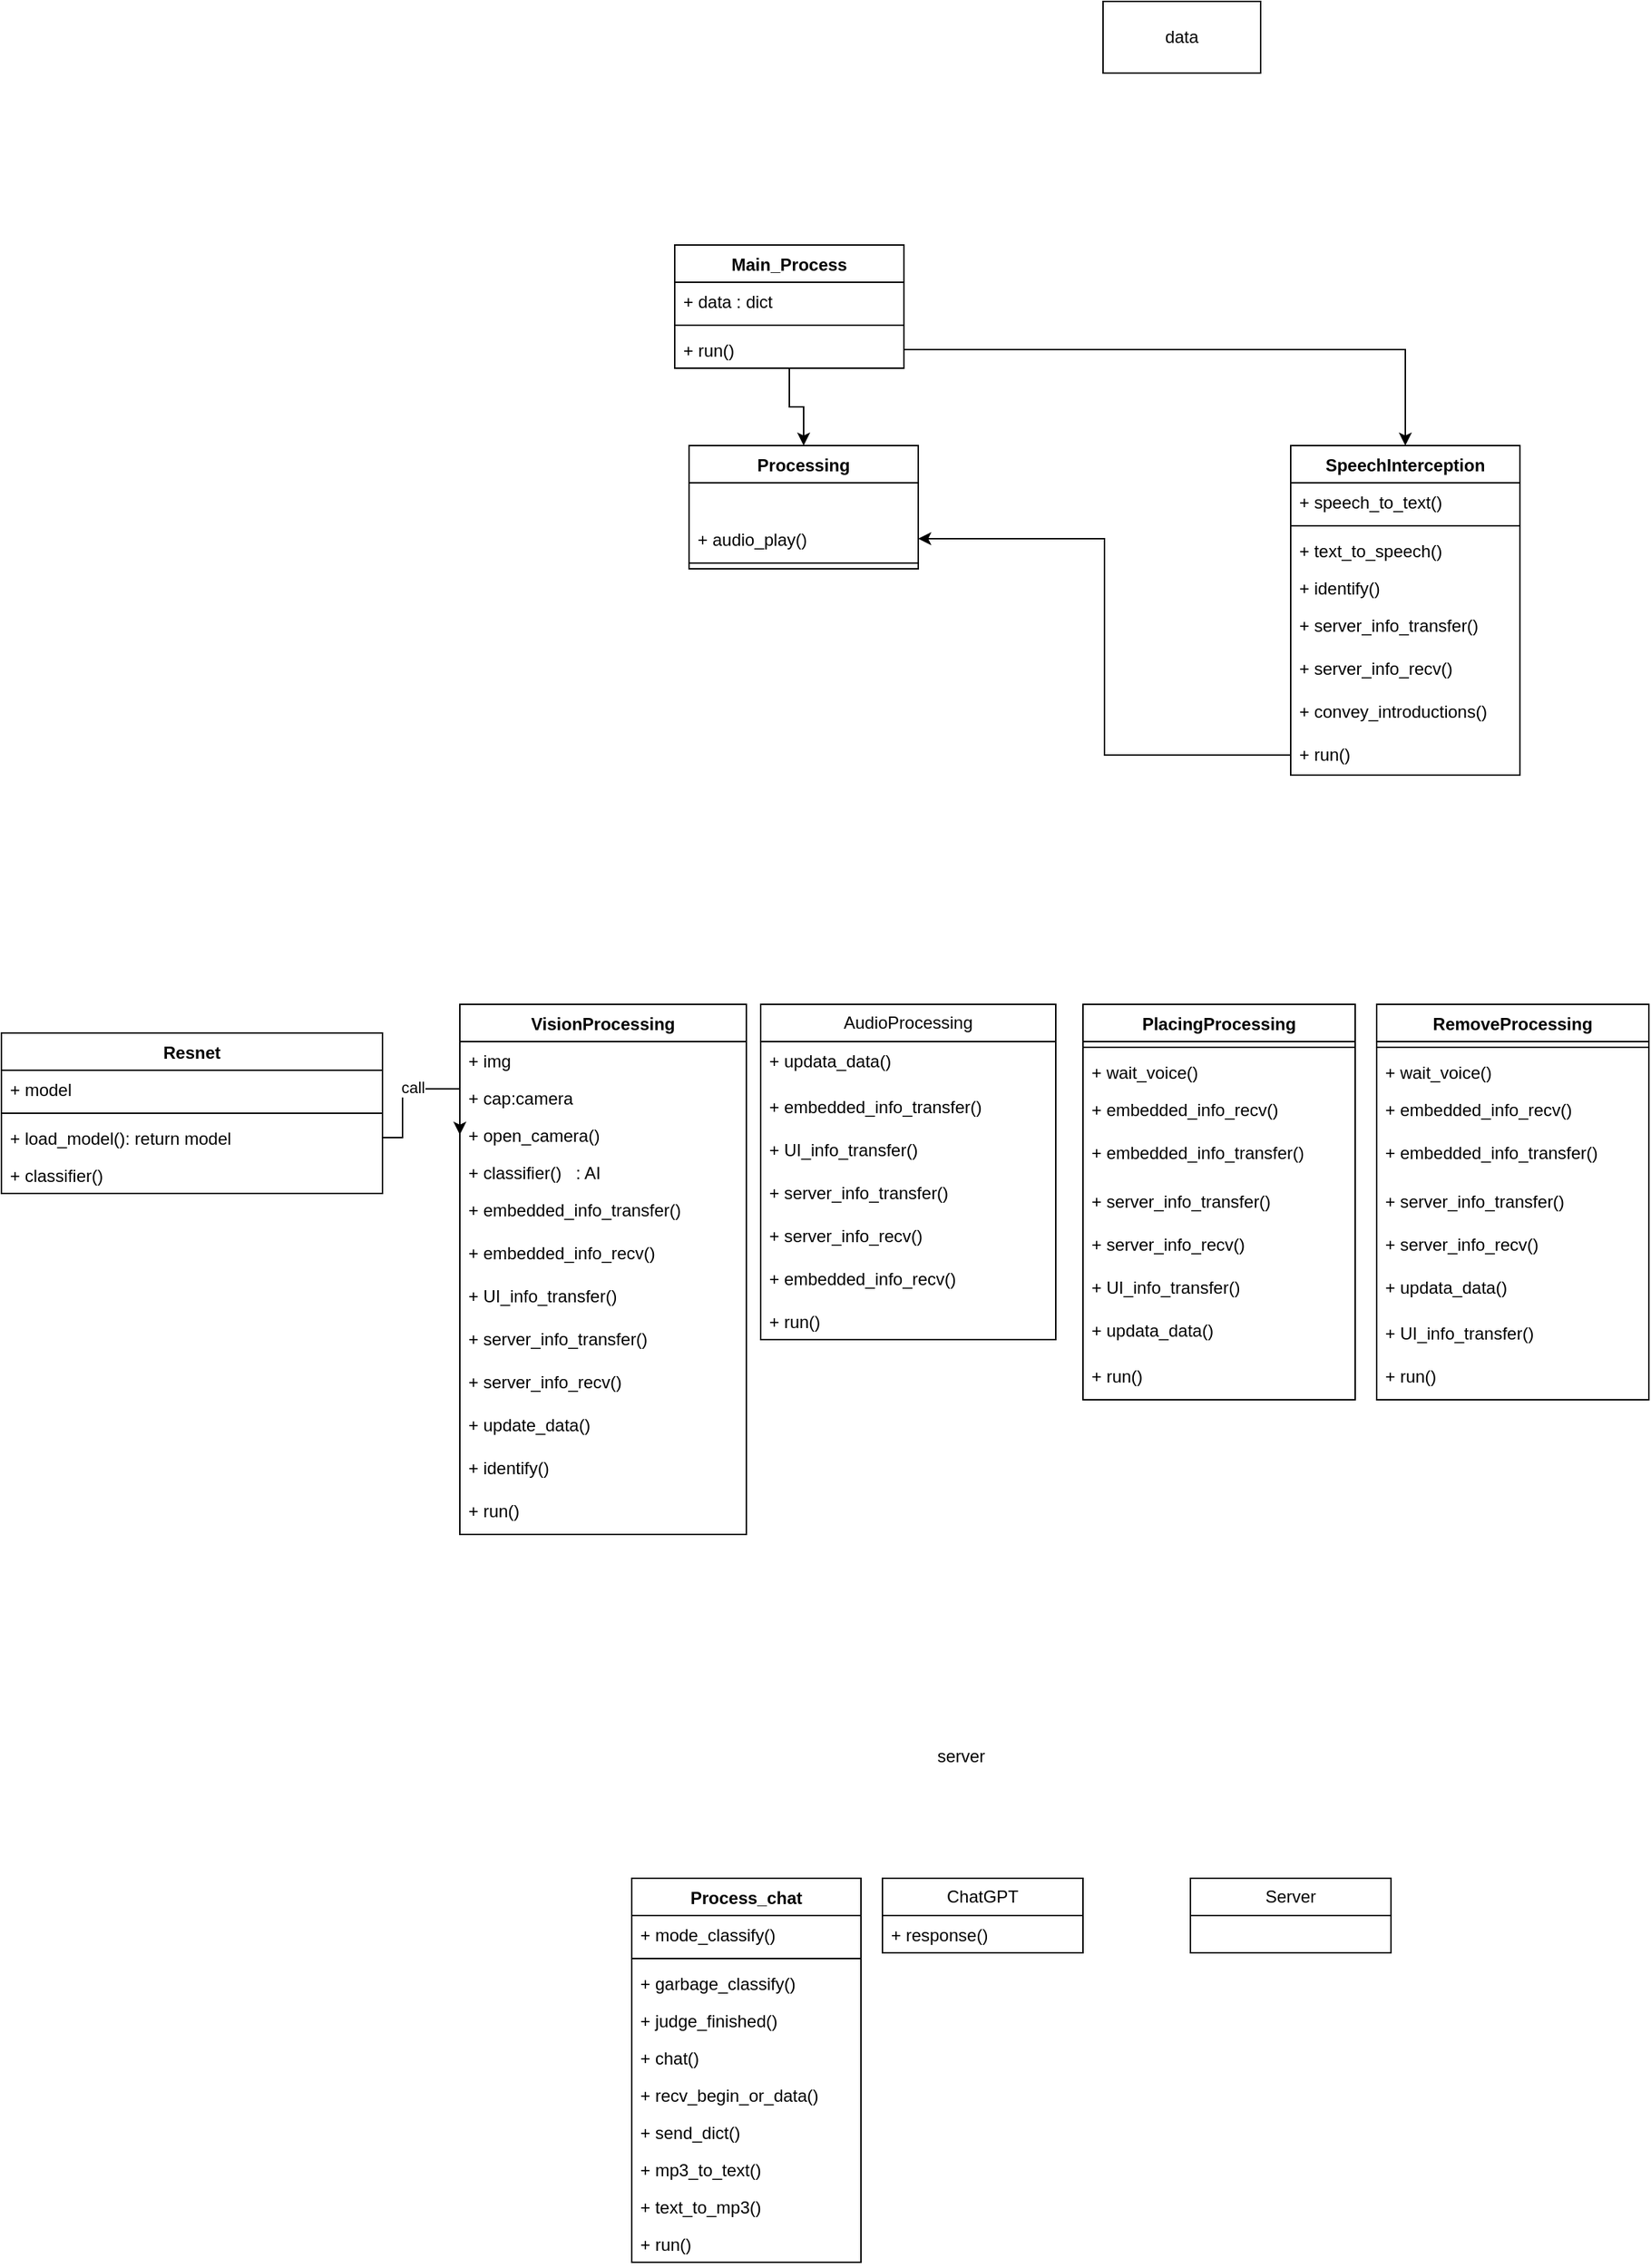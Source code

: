 <mxfile version="21.6.7" type="device">
  <diagram name="第 1 页" id="IHcS9fP_xHZr1-5scYtG">
    <mxGraphModel dx="2257" dy="781" grid="1" gridSize="10" guides="1" tooltips="1" connect="1" arrows="1" fold="1" page="1" pageScale="1" pageWidth="827" pageHeight="1169" math="0" shadow="0">
      <root>
        <mxCell id="0" />
        <mxCell id="1" parent="0" />
        <mxCell id="dz0Ih2SqZxT1NoJDapyO-1" value="VisionProcessing" style="swimlane;fontStyle=1;align=center;verticalAlign=top;childLayout=stackLayout;horizontal=1;startSize=26;horizontalStack=0;resizeParent=1;resizeParentMax=0;resizeLast=0;collapsible=1;marginBottom=0;whiteSpace=wrap;html=1;" parent="1" vertex="1">
          <mxGeometry x="-90" y="730" width="200" height="370" as="geometry" />
        </mxCell>
        <mxCell id="dz0Ih2SqZxT1NoJDapyO-5" value="+ img&amp;nbsp;" style="text;strokeColor=none;fillColor=none;align=left;verticalAlign=top;spacingLeft=4;spacingRight=4;overflow=hidden;rotatable=0;points=[[0,0.5],[1,0.5]];portConstraint=eastwest;whiteSpace=wrap;html=1;" parent="dz0Ih2SqZxT1NoJDapyO-1" vertex="1">
          <mxGeometry y="26" width="200" height="26" as="geometry" />
        </mxCell>
        <mxCell id="dz0Ih2SqZxT1NoJDapyO-6" value="+ cap:camera&lt;br&gt;" style="text;strokeColor=none;fillColor=none;align=left;verticalAlign=top;spacingLeft=4;spacingRight=4;overflow=hidden;rotatable=0;points=[[0,0.5],[1,0.5]];portConstraint=eastwest;whiteSpace=wrap;html=1;" parent="dz0Ih2SqZxT1NoJDapyO-1" vertex="1">
          <mxGeometry y="52" width="200" height="26" as="geometry" />
        </mxCell>
        <mxCell id="dz0Ih2SqZxT1NoJDapyO-9" value="+ open_camera()" style="text;strokeColor=none;fillColor=none;align=left;verticalAlign=top;spacingLeft=4;spacingRight=4;overflow=hidden;rotatable=0;points=[[0,0.5],[1,0.5]];portConstraint=eastwest;whiteSpace=wrap;html=1;" parent="dz0Ih2SqZxT1NoJDapyO-1" vertex="1">
          <mxGeometry y="78" width="200" height="26" as="geometry" />
        </mxCell>
        <mxCell id="dz0Ih2SqZxT1NoJDapyO-7" value="+ classifier()&amp;nbsp; &amp;nbsp;: AI&amp;nbsp;" style="text;strokeColor=none;fillColor=none;align=left;verticalAlign=top;spacingLeft=4;spacingRight=4;overflow=hidden;rotatable=0;points=[[0,0.5],[1,0.5]];portConstraint=eastwest;whiteSpace=wrap;html=1;" parent="dz0Ih2SqZxT1NoJDapyO-1" vertex="1">
          <mxGeometry y="104" width="200" height="26" as="geometry" />
        </mxCell>
        <mxCell id="dz0Ih2SqZxT1NoJDapyO-30" value="+ embedded_info_transfer()" style="text;strokeColor=none;fillColor=none;align=left;verticalAlign=top;spacingLeft=4;spacingRight=4;overflow=hidden;rotatable=0;points=[[0,0.5],[1,0.5]];portConstraint=eastwest;whiteSpace=wrap;html=1;" parent="dz0Ih2SqZxT1NoJDapyO-1" vertex="1">
          <mxGeometry y="130" width="200" height="30" as="geometry" />
        </mxCell>
        <mxCell id="dz0Ih2SqZxT1NoJDapyO-31" value="+ embedded_info_recv()" style="text;strokeColor=none;fillColor=none;align=left;verticalAlign=top;spacingLeft=4;spacingRight=4;overflow=hidden;rotatable=0;points=[[0,0.5],[1,0.5]];portConstraint=eastwest;whiteSpace=wrap;html=1;" parent="dz0Ih2SqZxT1NoJDapyO-1" vertex="1">
          <mxGeometry y="160" width="200" height="30" as="geometry" />
        </mxCell>
        <mxCell id="dz0Ih2SqZxT1NoJDapyO-32" value="+ UI_info_transfer()" style="text;strokeColor=none;fillColor=none;align=left;verticalAlign=top;spacingLeft=4;spacingRight=4;overflow=hidden;rotatable=0;points=[[0,0.5],[1,0.5]];portConstraint=eastwest;whiteSpace=wrap;html=1;" parent="dz0Ih2SqZxT1NoJDapyO-1" vertex="1">
          <mxGeometry y="190" width="200" height="30" as="geometry" />
        </mxCell>
        <mxCell id="dz0Ih2SqZxT1NoJDapyO-33" value="+ server_info_transfer()" style="text;strokeColor=none;fillColor=none;align=left;verticalAlign=top;spacingLeft=4;spacingRight=4;overflow=hidden;rotatable=0;points=[[0,0.5],[1,0.5]];portConstraint=eastwest;whiteSpace=wrap;html=1;" parent="dz0Ih2SqZxT1NoJDapyO-1" vertex="1">
          <mxGeometry y="220" width="200" height="30" as="geometry" />
        </mxCell>
        <mxCell id="dz0Ih2SqZxT1NoJDapyO-34" value="+ server_info_recv()" style="text;strokeColor=none;fillColor=none;align=left;verticalAlign=top;spacingLeft=4;spacingRight=4;overflow=hidden;rotatable=0;points=[[0,0.5],[1,0.5]];portConstraint=eastwest;whiteSpace=wrap;html=1;" parent="dz0Ih2SqZxT1NoJDapyO-1" vertex="1">
          <mxGeometry y="250" width="200" height="30" as="geometry" />
        </mxCell>
        <mxCell id="dz0Ih2SqZxT1NoJDapyO-36" value="+ update_data()" style="text;strokeColor=none;fillColor=none;align=left;verticalAlign=top;spacingLeft=4;spacingRight=4;overflow=hidden;rotatable=0;points=[[0,0.5],[1,0.5]];portConstraint=eastwest;whiteSpace=wrap;html=1;" parent="dz0Ih2SqZxT1NoJDapyO-1" vertex="1">
          <mxGeometry y="280" width="200" height="30" as="geometry" />
        </mxCell>
        <mxCell id="dz0Ih2SqZxT1NoJDapyO-139" value="+ identify()" style="text;strokeColor=none;fillColor=none;align=left;verticalAlign=top;spacingLeft=4;spacingRight=4;overflow=hidden;rotatable=0;points=[[0,0.5],[1,0.5]];portConstraint=eastwest;whiteSpace=wrap;html=1;" parent="dz0Ih2SqZxT1NoJDapyO-1" vertex="1">
          <mxGeometry y="310" width="200" height="30" as="geometry" />
        </mxCell>
        <mxCell id="dz0Ih2SqZxT1NoJDapyO-61" value="+ run()" style="text;strokeColor=none;fillColor=none;align=left;verticalAlign=top;spacingLeft=4;spacingRight=4;overflow=hidden;rotatable=0;points=[[0,0.5],[1,0.5]];portConstraint=eastwest;whiteSpace=wrap;html=1;" parent="dz0Ih2SqZxT1NoJDapyO-1" vertex="1">
          <mxGeometry y="340" width="200" height="30" as="geometry" />
        </mxCell>
        <mxCell id="dz0Ih2SqZxT1NoJDapyO-18" value="Resnet" style="swimlane;fontStyle=1;align=center;verticalAlign=top;childLayout=stackLayout;horizontal=1;startSize=26;horizontalStack=0;resizeParent=1;resizeParentMax=0;resizeLast=0;collapsible=1;marginBottom=0;whiteSpace=wrap;html=1;" parent="1" vertex="1">
          <mxGeometry x="-410" y="750" width="266" height="112" as="geometry" />
        </mxCell>
        <mxCell id="dz0Ih2SqZxT1NoJDapyO-19" value="+ model" style="text;strokeColor=none;fillColor=none;align=left;verticalAlign=top;spacingLeft=4;spacingRight=4;overflow=hidden;rotatable=0;points=[[0,0.5],[1,0.5]];portConstraint=eastwest;whiteSpace=wrap;html=1;" parent="dz0Ih2SqZxT1NoJDapyO-18" vertex="1">
          <mxGeometry y="26" width="266" height="26" as="geometry" />
        </mxCell>
        <mxCell id="dz0Ih2SqZxT1NoJDapyO-20" value="" style="line;strokeWidth=1;fillColor=none;align=left;verticalAlign=middle;spacingTop=-1;spacingLeft=3;spacingRight=3;rotatable=0;labelPosition=right;points=[];portConstraint=eastwest;strokeColor=inherit;" parent="dz0Ih2SqZxT1NoJDapyO-18" vertex="1">
          <mxGeometry y="52" width="266" height="8" as="geometry" />
        </mxCell>
        <mxCell id="dz0Ih2SqZxT1NoJDapyO-21" value="+ load_model(): return model" style="text;strokeColor=none;fillColor=none;align=left;verticalAlign=top;spacingLeft=4;spacingRight=4;overflow=hidden;rotatable=0;points=[[0,0.5],[1,0.5]];portConstraint=eastwest;whiteSpace=wrap;html=1;" parent="dz0Ih2SqZxT1NoJDapyO-18" vertex="1">
          <mxGeometry y="60" width="266" height="26" as="geometry" />
        </mxCell>
        <mxCell id="dz0Ih2SqZxT1NoJDapyO-22" value="+ classifier()" style="text;strokeColor=none;fillColor=none;align=left;verticalAlign=top;spacingLeft=4;spacingRight=4;overflow=hidden;rotatable=0;points=[[0,0.5],[1,0.5]];portConstraint=eastwest;whiteSpace=wrap;html=1;" parent="dz0Ih2SqZxT1NoJDapyO-18" vertex="1">
          <mxGeometry y="86" width="266" height="26" as="geometry" />
        </mxCell>
        <mxCell id="dz0Ih2SqZxT1NoJDapyO-23" style="edgeStyle=orthogonalEdgeStyle;rounded=0;orthogonalLoop=1;jettySize=auto;html=1;entryX=0;entryY=0.5;entryDx=0;entryDy=0;" parent="1" source="dz0Ih2SqZxT1NoJDapyO-21" target="dz0Ih2SqZxT1NoJDapyO-9" edge="1">
          <mxGeometry relative="1" as="geometry">
            <Array as="points">
              <mxPoint x="-130" y="823" />
              <mxPoint x="-130" y="789" />
            </Array>
          </mxGeometry>
        </mxCell>
        <mxCell id="dz0Ih2SqZxT1NoJDapyO-25" value="call" style="edgeLabel;html=1;align=center;verticalAlign=middle;resizable=0;points=[];" parent="dz0Ih2SqZxT1NoJDapyO-23" vertex="1" connectable="0">
          <mxGeometry x="-0.083" y="1" relative="1" as="geometry">
            <mxPoint as="offset" />
          </mxGeometry>
        </mxCell>
        <mxCell id="dz0Ih2SqZxT1NoJDapyO-26" value="AudioProcessing" style="swimlane;fontStyle=0;childLayout=stackLayout;horizontal=1;startSize=26;fillColor=none;horizontalStack=0;resizeParent=1;resizeParentMax=0;resizeLast=0;collapsible=1;marginBottom=0;whiteSpace=wrap;html=1;" parent="1" vertex="1">
          <mxGeometry x="120" y="730" width="206" height="234" as="geometry" />
        </mxCell>
        <mxCell id="dz0Ih2SqZxT1NoJDapyO-29" value="+ updata_data()" style="text;strokeColor=none;fillColor=none;align=left;verticalAlign=top;spacingLeft=4;spacingRight=4;overflow=hidden;rotatable=0;points=[[0,0.5],[1,0.5]];portConstraint=eastwest;whiteSpace=wrap;html=1;" parent="dz0Ih2SqZxT1NoJDapyO-26" vertex="1">
          <mxGeometry y="26" width="206" height="32" as="geometry" />
        </mxCell>
        <mxCell id="dz0Ih2SqZxT1NoJDapyO-39" value="+ embedded_info_transfer()" style="text;strokeColor=none;fillColor=none;align=left;verticalAlign=top;spacingLeft=4;spacingRight=4;overflow=hidden;rotatable=0;points=[[0,0.5],[1,0.5]];portConstraint=eastwest;whiteSpace=wrap;html=1;" parent="dz0Ih2SqZxT1NoJDapyO-26" vertex="1">
          <mxGeometry y="58" width="206" height="30" as="geometry" />
        </mxCell>
        <mxCell id="dz0Ih2SqZxT1NoJDapyO-41" value="+ UI_info_transfer()" style="text;strokeColor=none;fillColor=none;align=left;verticalAlign=top;spacingLeft=4;spacingRight=4;overflow=hidden;rotatable=0;points=[[0,0.5],[1,0.5]];portConstraint=eastwest;whiteSpace=wrap;html=1;" parent="dz0Ih2SqZxT1NoJDapyO-26" vertex="1">
          <mxGeometry y="88" width="206" height="30" as="geometry" />
        </mxCell>
        <mxCell id="dz0Ih2SqZxT1NoJDapyO-42" value="+ server_info_transfer()" style="text;strokeColor=none;fillColor=none;align=left;verticalAlign=top;spacingLeft=4;spacingRight=4;overflow=hidden;rotatable=0;points=[[0,0.5],[1,0.5]];portConstraint=eastwest;whiteSpace=wrap;html=1;" parent="dz0Ih2SqZxT1NoJDapyO-26" vertex="1">
          <mxGeometry y="118" width="206" height="30" as="geometry" />
        </mxCell>
        <mxCell id="dz0Ih2SqZxT1NoJDapyO-43" value="+ server_info_recv()" style="text;strokeColor=none;fillColor=none;align=left;verticalAlign=top;spacingLeft=4;spacingRight=4;overflow=hidden;rotatable=0;points=[[0,0.5],[1,0.5]];portConstraint=eastwest;whiteSpace=wrap;html=1;" parent="dz0Ih2SqZxT1NoJDapyO-26" vertex="1">
          <mxGeometry y="148" width="206" height="30" as="geometry" />
        </mxCell>
        <mxCell id="dz0Ih2SqZxT1NoJDapyO-40" value="+ embedded_info_recv()" style="text;strokeColor=none;fillColor=none;align=left;verticalAlign=top;spacingLeft=4;spacingRight=4;overflow=hidden;rotatable=0;points=[[0,0.5],[1,0.5]];portConstraint=eastwest;whiteSpace=wrap;html=1;" parent="dz0Ih2SqZxT1NoJDapyO-26" vertex="1">
          <mxGeometry y="178" width="206" height="30" as="geometry" />
        </mxCell>
        <mxCell id="dz0Ih2SqZxT1NoJDapyO-62" value="+ run()" style="text;strokeColor=none;fillColor=none;align=left;verticalAlign=top;spacingLeft=4;spacingRight=4;overflow=hidden;rotatable=0;points=[[0,0.5],[1,0.5]];portConstraint=eastwest;whiteSpace=wrap;html=1;" parent="dz0Ih2SqZxT1NoJDapyO-26" vertex="1">
          <mxGeometry y="208" width="206" height="26" as="geometry" />
        </mxCell>
        <mxCell id="dz0Ih2SqZxT1NoJDapyO-37" value="data" style="html=1;whiteSpace=wrap;" parent="1" vertex="1">
          <mxGeometry x="359" y="30" width="110" height="50" as="geometry" />
        </mxCell>
        <mxCell id="dz0Ih2SqZxT1NoJDapyO-51" value="PlacingProcessing" style="swimlane;fontStyle=1;align=center;verticalAlign=top;childLayout=stackLayout;horizontal=1;startSize=26;horizontalStack=0;resizeParent=1;resizeParentMax=0;resizeLast=0;collapsible=1;marginBottom=0;whiteSpace=wrap;html=1;" parent="1" vertex="1">
          <mxGeometry x="345" y="730" width="190" height="276" as="geometry" />
        </mxCell>
        <mxCell id="dz0Ih2SqZxT1NoJDapyO-53" value="" style="line;strokeWidth=1;fillColor=none;align=left;verticalAlign=middle;spacingTop=-1;spacingLeft=3;spacingRight=3;rotatable=0;labelPosition=right;points=[];portConstraint=eastwest;strokeColor=inherit;" parent="dz0Ih2SqZxT1NoJDapyO-51" vertex="1">
          <mxGeometry y="26" width="190" height="8" as="geometry" />
        </mxCell>
        <mxCell id="dz0Ih2SqZxT1NoJDapyO-54" value="+ wait_voice()" style="text;strokeColor=none;fillColor=none;align=left;verticalAlign=top;spacingLeft=4;spacingRight=4;overflow=hidden;rotatable=0;points=[[0,0.5],[1,0.5]];portConstraint=eastwest;whiteSpace=wrap;html=1;" parent="dz0Ih2SqZxT1NoJDapyO-51" vertex="1">
          <mxGeometry y="34" width="190" height="26" as="geometry" />
        </mxCell>
        <mxCell id="dz0Ih2SqZxT1NoJDapyO-68" value="+ embedded_info_recv()" style="text;strokeColor=none;fillColor=none;align=left;verticalAlign=top;spacingLeft=4;spacingRight=4;overflow=hidden;rotatable=0;points=[[0,0.5],[1,0.5]];portConstraint=eastwest;whiteSpace=wrap;html=1;" parent="dz0Ih2SqZxT1NoJDapyO-51" vertex="1">
          <mxGeometry y="60" width="190" height="30" as="geometry" />
        </mxCell>
        <mxCell id="dz0Ih2SqZxT1NoJDapyO-67" value="+ embedded_info_transfer()" style="text;strokeColor=none;fillColor=none;align=left;verticalAlign=top;spacingLeft=4;spacingRight=4;overflow=hidden;rotatable=0;points=[[0,0.5],[1,0.5]];portConstraint=eastwest;whiteSpace=wrap;html=1;" parent="dz0Ih2SqZxT1NoJDapyO-51" vertex="1">
          <mxGeometry y="90" width="190" height="34" as="geometry" />
        </mxCell>
        <mxCell id="dz0Ih2SqZxT1NoJDapyO-69" value="+ server_info_transfer()" style="text;strokeColor=none;fillColor=none;align=left;verticalAlign=top;spacingLeft=4;spacingRight=4;overflow=hidden;rotatable=0;points=[[0,0.5],[1,0.5]];portConstraint=eastwest;whiteSpace=wrap;html=1;" parent="dz0Ih2SqZxT1NoJDapyO-51" vertex="1">
          <mxGeometry y="124" width="190" height="30" as="geometry" />
        </mxCell>
        <mxCell id="dz0Ih2SqZxT1NoJDapyO-70" value="+ server_info_recv()" style="text;strokeColor=none;fillColor=none;align=left;verticalAlign=top;spacingLeft=4;spacingRight=4;overflow=hidden;rotatable=0;points=[[0,0.5],[1,0.5]];portConstraint=eastwest;whiteSpace=wrap;html=1;" parent="dz0Ih2SqZxT1NoJDapyO-51" vertex="1">
          <mxGeometry y="154" width="190" height="30" as="geometry" />
        </mxCell>
        <mxCell id="dz0Ih2SqZxT1NoJDapyO-73" value="+ UI_info_transfer()" style="text;strokeColor=none;fillColor=none;align=left;verticalAlign=top;spacingLeft=4;spacingRight=4;overflow=hidden;rotatable=0;points=[[0,0.5],[1,0.5]];portConstraint=eastwest;whiteSpace=wrap;html=1;" parent="dz0Ih2SqZxT1NoJDapyO-51" vertex="1">
          <mxGeometry y="184" width="190" height="30" as="geometry" />
        </mxCell>
        <mxCell id="dz0Ih2SqZxT1NoJDapyO-84" value="+ updata_data()" style="text;strokeColor=none;fillColor=none;align=left;verticalAlign=top;spacingLeft=4;spacingRight=4;overflow=hidden;rotatable=0;points=[[0,0.5],[1,0.5]];portConstraint=eastwest;whiteSpace=wrap;html=1;" parent="dz0Ih2SqZxT1NoJDapyO-51" vertex="1">
          <mxGeometry y="214" width="190" height="32" as="geometry" />
        </mxCell>
        <mxCell id="dz0Ih2SqZxT1NoJDapyO-72" value="+ run()" style="text;strokeColor=none;fillColor=none;align=left;verticalAlign=top;spacingLeft=4;spacingRight=4;overflow=hidden;rotatable=0;points=[[0,0.5],[1,0.5]];portConstraint=eastwest;whiteSpace=wrap;html=1;" parent="dz0Ih2SqZxT1NoJDapyO-51" vertex="1">
          <mxGeometry y="246" width="190" height="30" as="geometry" />
        </mxCell>
        <mxCell id="dz0Ih2SqZxT1NoJDapyO-55" value="SpeechInterception" style="swimlane;fontStyle=1;align=center;verticalAlign=top;childLayout=stackLayout;horizontal=1;startSize=26;horizontalStack=0;resizeParent=1;resizeParentMax=0;resizeLast=0;collapsible=1;marginBottom=0;whiteSpace=wrap;html=1;" parent="1" vertex="1">
          <mxGeometry x="490" y="340" width="160" height="230" as="geometry" />
        </mxCell>
        <mxCell id="dz0Ih2SqZxT1NoJDapyO-56" value="+ speech_to_text()" style="text;strokeColor=none;fillColor=none;align=left;verticalAlign=top;spacingLeft=4;spacingRight=4;overflow=hidden;rotatable=0;points=[[0,0.5],[1,0.5]];portConstraint=eastwest;whiteSpace=wrap;html=1;" parent="dz0Ih2SqZxT1NoJDapyO-55" vertex="1">
          <mxGeometry y="26" width="160" height="26" as="geometry" />
        </mxCell>
        <mxCell id="dz0Ih2SqZxT1NoJDapyO-57" value="" style="line;strokeWidth=1;fillColor=none;align=left;verticalAlign=middle;spacingTop=-1;spacingLeft=3;spacingRight=3;rotatable=0;labelPosition=right;points=[];portConstraint=eastwest;strokeColor=inherit;" parent="dz0Ih2SqZxT1NoJDapyO-55" vertex="1">
          <mxGeometry y="52" width="160" height="8" as="geometry" />
        </mxCell>
        <mxCell id="dz0Ih2SqZxT1NoJDapyO-58" value="+ text_to_speech()" style="text;strokeColor=none;fillColor=none;align=left;verticalAlign=top;spacingLeft=4;spacingRight=4;overflow=hidden;rotatable=0;points=[[0,0.5],[1,0.5]];portConstraint=eastwest;whiteSpace=wrap;html=1;" parent="dz0Ih2SqZxT1NoJDapyO-55" vertex="1">
          <mxGeometry y="60" width="160" height="26" as="geometry" />
        </mxCell>
        <mxCell id="dz0Ih2SqZxT1NoJDapyO-60" value="+ identify()" style="text;strokeColor=none;fillColor=none;align=left;verticalAlign=top;spacingLeft=4;spacingRight=4;overflow=hidden;rotatable=0;points=[[0,0.5],[1,0.5]];portConstraint=eastwest;whiteSpace=wrap;html=1;" parent="dz0Ih2SqZxT1NoJDapyO-55" vertex="1">
          <mxGeometry y="86" width="160" height="26" as="geometry" />
        </mxCell>
        <mxCell id="dz0Ih2SqZxT1NoJDapyO-63" value="+ server_info_transfer()" style="text;strokeColor=none;fillColor=none;align=left;verticalAlign=top;spacingLeft=4;spacingRight=4;overflow=hidden;rotatable=0;points=[[0,0.5],[1,0.5]];portConstraint=eastwest;whiteSpace=wrap;html=1;" parent="dz0Ih2SqZxT1NoJDapyO-55" vertex="1">
          <mxGeometry y="112" width="160" height="30" as="geometry" />
        </mxCell>
        <mxCell id="dz0Ih2SqZxT1NoJDapyO-64" value="+ server_info_recv()" style="text;strokeColor=none;fillColor=none;align=left;verticalAlign=top;spacingLeft=4;spacingRight=4;overflow=hidden;rotatable=0;points=[[0,0.5],[1,0.5]];portConstraint=eastwest;whiteSpace=wrap;html=1;" parent="dz0Ih2SqZxT1NoJDapyO-55" vertex="1">
          <mxGeometry y="142" width="160" height="30" as="geometry" />
        </mxCell>
        <mxCell id="dz0Ih2SqZxT1NoJDapyO-65" value="+ convey_introductions()" style="text;strokeColor=none;fillColor=none;align=left;verticalAlign=top;spacingLeft=4;spacingRight=4;overflow=hidden;rotatable=0;points=[[0,0.5],[1,0.5]];portConstraint=eastwest;whiteSpace=wrap;html=1;" parent="dz0Ih2SqZxT1NoJDapyO-55" vertex="1">
          <mxGeometry y="172" width="160" height="30" as="geometry" />
        </mxCell>
        <mxCell id="dz0Ih2SqZxT1NoJDapyO-66" value="+ run()" style="text;strokeColor=none;fillColor=none;align=left;verticalAlign=top;spacingLeft=4;spacingRight=4;overflow=hidden;rotatable=0;points=[[0,0.5],[1,0.5]];portConstraint=eastwest;whiteSpace=wrap;html=1;" parent="dz0Ih2SqZxT1NoJDapyO-55" vertex="1">
          <mxGeometry y="202" width="160" height="28" as="geometry" />
        </mxCell>
        <mxCell id="dz0Ih2SqZxT1NoJDapyO-74" value="RemoveProcessing" style="swimlane;fontStyle=1;align=center;verticalAlign=top;childLayout=stackLayout;horizontal=1;startSize=26;horizontalStack=0;resizeParent=1;resizeParentMax=0;resizeLast=0;collapsible=1;marginBottom=0;whiteSpace=wrap;html=1;" parent="1" vertex="1">
          <mxGeometry x="550" y="730" width="190" height="276" as="geometry" />
        </mxCell>
        <mxCell id="dz0Ih2SqZxT1NoJDapyO-75" value="" style="line;strokeWidth=1;fillColor=none;align=left;verticalAlign=middle;spacingTop=-1;spacingLeft=3;spacingRight=3;rotatable=0;labelPosition=right;points=[];portConstraint=eastwest;strokeColor=inherit;" parent="dz0Ih2SqZxT1NoJDapyO-74" vertex="1">
          <mxGeometry y="26" width="190" height="8" as="geometry" />
        </mxCell>
        <mxCell id="dz0Ih2SqZxT1NoJDapyO-76" value="+ wait_voice()" style="text;strokeColor=none;fillColor=none;align=left;verticalAlign=top;spacingLeft=4;spacingRight=4;overflow=hidden;rotatable=0;points=[[0,0.5],[1,0.5]];portConstraint=eastwest;whiteSpace=wrap;html=1;" parent="dz0Ih2SqZxT1NoJDapyO-74" vertex="1">
          <mxGeometry y="34" width="190" height="26" as="geometry" />
        </mxCell>
        <mxCell id="dz0Ih2SqZxT1NoJDapyO-77" value="+ embedded_info_recv()" style="text;strokeColor=none;fillColor=none;align=left;verticalAlign=top;spacingLeft=4;spacingRight=4;overflow=hidden;rotatable=0;points=[[0,0.5],[1,0.5]];portConstraint=eastwest;whiteSpace=wrap;html=1;" parent="dz0Ih2SqZxT1NoJDapyO-74" vertex="1">
          <mxGeometry y="60" width="190" height="30" as="geometry" />
        </mxCell>
        <mxCell id="dz0Ih2SqZxT1NoJDapyO-78" value="+ embedded_info_transfer()" style="text;strokeColor=none;fillColor=none;align=left;verticalAlign=top;spacingLeft=4;spacingRight=4;overflow=hidden;rotatable=0;points=[[0,0.5],[1,0.5]];portConstraint=eastwest;whiteSpace=wrap;html=1;" parent="dz0Ih2SqZxT1NoJDapyO-74" vertex="1">
          <mxGeometry y="90" width="190" height="34" as="geometry" />
        </mxCell>
        <mxCell id="dz0Ih2SqZxT1NoJDapyO-79" value="+ server_info_transfer()" style="text;strokeColor=none;fillColor=none;align=left;verticalAlign=top;spacingLeft=4;spacingRight=4;overflow=hidden;rotatable=0;points=[[0,0.5],[1,0.5]];portConstraint=eastwest;whiteSpace=wrap;html=1;" parent="dz0Ih2SqZxT1NoJDapyO-74" vertex="1">
          <mxGeometry y="124" width="190" height="30" as="geometry" />
        </mxCell>
        <mxCell id="dz0Ih2SqZxT1NoJDapyO-80" value="+ server_info_recv()" style="text;strokeColor=none;fillColor=none;align=left;verticalAlign=top;spacingLeft=4;spacingRight=4;overflow=hidden;rotatable=0;points=[[0,0.5],[1,0.5]];portConstraint=eastwest;whiteSpace=wrap;html=1;" parent="dz0Ih2SqZxT1NoJDapyO-74" vertex="1">
          <mxGeometry y="154" width="190" height="30" as="geometry" />
        </mxCell>
        <mxCell id="dz0Ih2SqZxT1NoJDapyO-85" value="+ updata_data()" style="text;strokeColor=none;fillColor=none;align=left;verticalAlign=top;spacingLeft=4;spacingRight=4;overflow=hidden;rotatable=0;points=[[0,0.5],[1,0.5]];portConstraint=eastwest;whiteSpace=wrap;html=1;" parent="dz0Ih2SqZxT1NoJDapyO-74" vertex="1">
          <mxGeometry y="184" width="190" height="32" as="geometry" />
        </mxCell>
        <mxCell id="dz0Ih2SqZxT1NoJDapyO-82" value="+ UI_info_transfer()" style="text;strokeColor=none;fillColor=none;align=left;verticalAlign=top;spacingLeft=4;spacingRight=4;overflow=hidden;rotatable=0;points=[[0,0.5],[1,0.5]];portConstraint=eastwest;whiteSpace=wrap;html=1;" parent="dz0Ih2SqZxT1NoJDapyO-74" vertex="1">
          <mxGeometry y="216" width="190" height="30" as="geometry" />
        </mxCell>
        <mxCell id="dz0Ih2SqZxT1NoJDapyO-83" value="+ run()" style="text;strokeColor=none;fillColor=none;align=left;verticalAlign=top;spacingLeft=4;spacingRight=4;overflow=hidden;rotatable=0;points=[[0,0.5],[1,0.5]];portConstraint=eastwest;whiteSpace=wrap;html=1;" parent="dz0Ih2SqZxT1NoJDapyO-74" vertex="1">
          <mxGeometry y="246" width="190" height="30" as="geometry" />
        </mxCell>
        <mxCell id="dz0Ih2SqZxT1NoJDapyO-131" style="edgeStyle=orthogonalEdgeStyle;rounded=0;orthogonalLoop=1;jettySize=auto;html=1;entryX=0.5;entryY=0;entryDx=0;entryDy=0;" parent="1" source="dz0Ih2SqZxT1NoJDapyO-118" target="dz0Ih2SqZxT1NoJDapyO-122" edge="1">
          <mxGeometry relative="1" as="geometry" />
        </mxCell>
        <mxCell id="dz0Ih2SqZxT1NoJDapyO-118" value="Main_Process" style="swimlane;fontStyle=1;align=center;verticalAlign=top;childLayout=stackLayout;horizontal=1;startSize=26;horizontalStack=0;resizeParent=1;resizeParentMax=0;resizeLast=0;collapsible=1;marginBottom=0;whiteSpace=wrap;html=1;" parent="1" vertex="1">
          <mxGeometry x="60" y="200" width="160" height="86" as="geometry" />
        </mxCell>
        <mxCell id="dz0Ih2SqZxT1NoJDapyO-119" value="+ data : dict&amp;nbsp;" style="text;strokeColor=none;fillColor=none;align=left;verticalAlign=top;spacingLeft=4;spacingRight=4;overflow=hidden;rotatable=0;points=[[0,0.5],[1,0.5]];portConstraint=eastwest;whiteSpace=wrap;html=1;" parent="dz0Ih2SqZxT1NoJDapyO-118" vertex="1">
          <mxGeometry y="26" width="160" height="26" as="geometry" />
        </mxCell>
        <mxCell id="dz0Ih2SqZxT1NoJDapyO-120" value="" style="line;strokeWidth=1;fillColor=none;align=left;verticalAlign=middle;spacingTop=-1;spacingLeft=3;spacingRight=3;rotatable=0;labelPosition=right;points=[];portConstraint=eastwest;strokeColor=inherit;" parent="dz0Ih2SqZxT1NoJDapyO-118" vertex="1">
          <mxGeometry y="52" width="160" height="8" as="geometry" />
        </mxCell>
        <mxCell id="dz0Ih2SqZxT1NoJDapyO-121" value="+ run()" style="text;strokeColor=none;fillColor=none;align=left;verticalAlign=top;spacingLeft=4;spacingRight=4;overflow=hidden;rotatable=0;points=[[0,0.5],[1,0.5]];portConstraint=eastwest;whiteSpace=wrap;html=1;" parent="dz0Ih2SqZxT1NoJDapyO-118" vertex="1">
          <mxGeometry y="60" width="160" height="26" as="geometry" />
        </mxCell>
        <mxCell id="dz0Ih2SqZxT1NoJDapyO-122" value="Processing" style="swimlane;fontStyle=1;align=center;verticalAlign=top;childLayout=stackLayout;horizontal=1;startSize=26;horizontalStack=0;resizeParent=1;resizeParentMax=0;resizeLast=0;collapsible=1;marginBottom=0;whiteSpace=wrap;html=1;" parent="1" vertex="1">
          <mxGeometry x="70" y="340" width="160" height="86" as="geometry" />
        </mxCell>
        <mxCell id="dz0Ih2SqZxT1NoJDapyO-137" style="text;strokeColor=none;fillColor=none;align=left;verticalAlign=top;spacingLeft=4;spacingRight=4;overflow=hidden;rotatable=0;points=[[0,0.5],[1,0.5]];portConstraint=eastwest;whiteSpace=wrap;html=1;" parent="dz0Ih2SqZxT1NoJDapyO-122" vertex="1">
          <mxGeometry y="26" width="160" height="26" as="geometry" />
        </mxCell>
        <mxCell id="dz0Ih2SqZxT1NoJDapyO-123" value="+ audio_play()" style="text;strokeColor=none;fillColor=none;align=left;verticalAlign=top;spacingLeft=4;spacingRight=4;overflow=hidden;rotatable=0;points=[[0,0.5],[1,0.5]];portConstraint=eastwest;whiteSpace=wrap;html=1;" parent="dz0Ih2SqZxT1NoJDapyO-122" vertex="1">
          <mxGeometry y="52" width="160" height="26" as="geometry" />
        </mxCell>
        <mxCell id="dz0Ih2SqZxT1NoJDapyO-124" value="" style="line;strokeWidth=1;fillColor=none;align=left;verticalAlign=middle;spacingTop=-1;spacingLeft=3;spacingRight=3;rotatable=0;labelPosition=right;points=[];portConstraint=eastwest;strokeColor=inherit;" parent="dz0Ih2SqZxT1NoJDapyO-122" vertex="1">
          <mxGeometry y="78" width="160" height="8" as="geometry" />
        </mxCell>
        <mxCell id="dz0Ih2SqZxT1NoJDapyO-132" style="edgeStyle=orthogonalEdgeStyle;rounded=0;orthogonalLoop=1;jettySize=auto;html=1;entryX=0.5;entryY=0;entryDx=0;entryDy=0;" parent="1" source="dz0Ih2SqZxT1NoJDapyO-121" target="dz0Ih2SqZxT1NoJDapyO-55" edge="1">
          <mxGeometry relative="1" as="geometry" />
        </mxCell>
        <mxCell id="dz0Ih2SqZxT1NoJDapyO-133" style="edgeStyle=orthogonalEdgeStyle;rounded=0;orthogonalLoop=1;jettySize=auto;html=1;entryX=1;entryY=0.5;entryDx=0;entryDy=0;" parent="1" source="dz0Ih2SqZxT1NoJDapyO-66" target="dz0Ih2SqZxT1NoJDapyO-123" edge="1">
          <mxGeometry relative="1" as="geometry" />
        </mxCell>
        <mxCell id="dz0Ih2SqZxT1NoJDapyO-146" value="server&lt;br&gt;" style="text;html=1;strokeColor=none;fillColor=none;align=center;verticalAlign=middle;whiteSpace=wrap;rounded=0;" parent="1" vertex="1">
          <mxGeometry x="230" y="1240" width="60" height="30" as="geometry" />
        </mxCell>
        <mxCell id="GEDF5M70O5LssxUc2uKN-1" value="Process_chat" style="swimlane;fontStyle=1;align=center;verticalAlign=top;childLayout=stackLayout;horizontal=1;startSize=26;horizontalStack=0;resizeParent=1;resizeParentMax=0;resizeLast=0;collapsible=1;marginBottom=0;whiteSpace=wrap;html=1;" vertex="1" parent="1">
          <mxGeometry x="30" y="1340" width="160" height="268" as="geometry" />
        </mxCell>
        <mxCell id="GEDF5M70O5LssxUc2uKN-2" value="+ mode_classify()" style="text;strokeColor=none;fillColor=none;align=left;verticalAlign=top;spacingLeft=4;spacingRight=4;overflow=hidden;rotatable=0;points=[[0,0.5],[1,0.5]];portConstraint=eastwest;whiteSpace=wrap;html=1;" vertex="1" parent="GEDF5M70O5LssxUc2uKN-1">
          <mxGeometry y="26" width="160" height="26" as="geometry" />
        </mxCell>
        <mxCell id="GEDF5M70O5LssxUc2uKN-3" value="" style="line;strokeWidth=1;fillColor=none;align=left;verticalAlign=middle;spacingTop=-1;spacingLeft=3;spacingRight=3;rotatable=0;labelPosition=right;points=[];portConstraint=eastwest;strokeColor=inherit;" vertex="1" parent="GEDF5M70O5LssxUc2uKN-1">
          <mxGeometry y="52" width="160" height="8" as="geometry" />
        </mxCell>
        <mxCell id="GEDF5M70O5LssxUc2uKN-4" value="+ garbage_classify()" style="text;strokeColor=none;fillColor=none;align=left;verticalAlign=top;spacingLeft=4;spacingRight=4;overflow=hidden;rotatable=0;points=[[0,0.5],[1,0.5]];portConstraint=eastwest;whiteSpace=wrap;html=1;" vertex="1" parent="GEDF5M70O5LssxUc2uKN-1">
          <mxGeometry y="60" width="160" height="26" as="geometry" />
        </mxCell>
        <mxCell id="GEDF5M70O5LssxUc2uKN-5" value="+ judge_finished()" style="text;strokeColor=none;fillColor=none;align=left;verticalAlign=top;spacingLeft=4;spacingRight=4;overflow=hidden;rotatable=0;points=[[0,0.5],[1,0.5]];portConstraint=eastwest;whiteSpace=wrap;html=1;" vertex="1" parent="GEDF5M70O5LssxUc2uKN-1">
          <mxGeometry y="86" width="160" height="26" as="geometry" />
        </mxCell>
        <mxCell id="GEDF5M70O5LssxUc2uKN-6" value="+ chat()" style="text;strokeColor=none;fillColor=none;align=left;verticalAlign=top;spacingLeft=4;spacingRight=4;overflow=hidden;rotatable=0;points=[[0,0.5],[1,0.5]];portConstraint=eastwest;whiteSpace=wrap;html=1;" vertex="1" parent="GEDF5M70O5LssxUc2uKN-1">
          <mxGeometry y="112" width="160" height="26" as="geometry" />
        </mxCell>
        <mxCell id="GEDF5M70O5LssxUc2uKN-10" value="+ recv_begin_or_data()" style="text;strokeColor=none;fillColor=none;align=left;verticalAlign=top;spacingLeft=4;spacingRight=4;overflow=hidden;rotatable=0;points=[[0,0.5],[1,0.5]];portConstraint=eastwest;whiteSpace=wrap;html=1;" vertex="1" parent="GEDF5M70O5LssxUc2uKN-1">
          <mxGeometry y="138" width="160" height="26" as="geometry" />
        </mxCell>
        <mxCell id="GEDF5M70O5LssxUc2uKN-9" value="+ send_dict()" style="text;strokeColor=none;fillColor=none;align=left;verticalAlign=top;spacingLeft=4;spacingRight=4;overflow=hidden;rotatable=0;points=[[0,0.5],[1,0.5]];portConstraint=eastwest;whiteSpace=wrap;html=1;" vertex="1" parent="GEDF5M70O5LssxUc2uKN-1">
          <mxGeometry y="164" width="160" height="26" as="geometry" />
        </mxCell>
        <mxCell id="GEDF5M70O5LssxUc2uKN-8" value="+ mp3_to_text()" style="text;strokeColor=none;fillColor=none;align=left;verticalAlign=top;spacingLeft=4;spacingRight=4;overflow=hidden;rotatable=0;points=[[0,0.5],[1,0.5]];portConstraint=eastwest;whiteSpace=wrap;html=1;" vertex="1" parent="GEDF5M70O5LssxUc2uKN-1">
          <mxGeometry y="190" width="160" height="26" as="geometry" />
        </mxCell>
        <mxCell id="GEDF5M70O5LssxUc2uKN-14" value="+ text_to_mp3()" style="text;strokeColor=none;fillColor=none;align=left;verticalAlign=top;spacingLeft=4;spacingRight=4;overflow=hidden;rotatable=0;points=[[0,0.5],[1,0.5]];portConstraint=eastwest;whiteSpace=wrap;html=1;" vertex="1" parent="GEDF5M70O5LssxUc2uKN-1">
          <mxGeometry y="216" width="160" height="26" as="geometry" />
        </mxCell>
        <mxCell id="GEDF5M70O5LssxUc2uKN-25" value="+ run()" style="text;strokeColor=none;fillColor=none;align=left;verticalAlign=top;spacingLeft=4;spacingRight=4;overflow=hidden;rotatable=0;points=[[0,0.5],[1,0.5]];portConstraint=eastwest;whiteSpace=wrap;html=1;" vertex="1" parent="GEDF5M70O5LssxUc2uKN-1">
          <mxGeometry y="242" width="160" height="26" as="geometry" />
        </mxCell>
        <mxCell id="GEDF5M70O5LssxUc2uKN-17" value="ChatGPT" style="swimlane;fontStyle=0;childLayout=stackLayout;horizontal=1;startSize=26;fillColor=none;horizontalStack=0;resizeParent=1;resizeParentMax=0;resizeLast=0;collapsible=1;marginBottom=0;whiteSpace=wrap;html=1;" vertex="1" parent="1">
          <mxGeometry x="205" y="1340" width="140" height="52" as="geometry" />
        </mxCell>
        <mxCell id="GEDF5M70O5LssxUc2uKN-19" value="+ response()" style="text;strokeColor=none;fillColor=none;align=left;verticalAlign=top;spacingLeft=4;spacingRight=4;overflow=hidden;rotatable=0;points=[[0,0.5],[1,0.5]];portConstraint=eastwest;whiteSpace=wrap;html=1;" vertex="1" parent="GEDF5M70O5LssxUc2uKN-17">
          <mxGeometry y="26" width="140" height="26" as="geometry" />
        </mxCell>
        <mxCell id="GEDF5M70O5LssxUc2uKN-21" value="Server" style="swimlane;fontStyle=0;childLayout=stackLayout;horizontal=1;startSize=26;fillColor=none;horizontalStack=0;resizeParent=1;resizeParentMax=0;resizeLast=0;collapsible=1;marginBottom=0;whiteSpace=wrap;html=1;" vertex="1" parent="1">
          <mxGeometry x="420" y="1340" width="140" height="52" as="geometry" />
        </mxCell>
      </root>
    </mxGraphModel>
  </diagram>
</mxfile>
